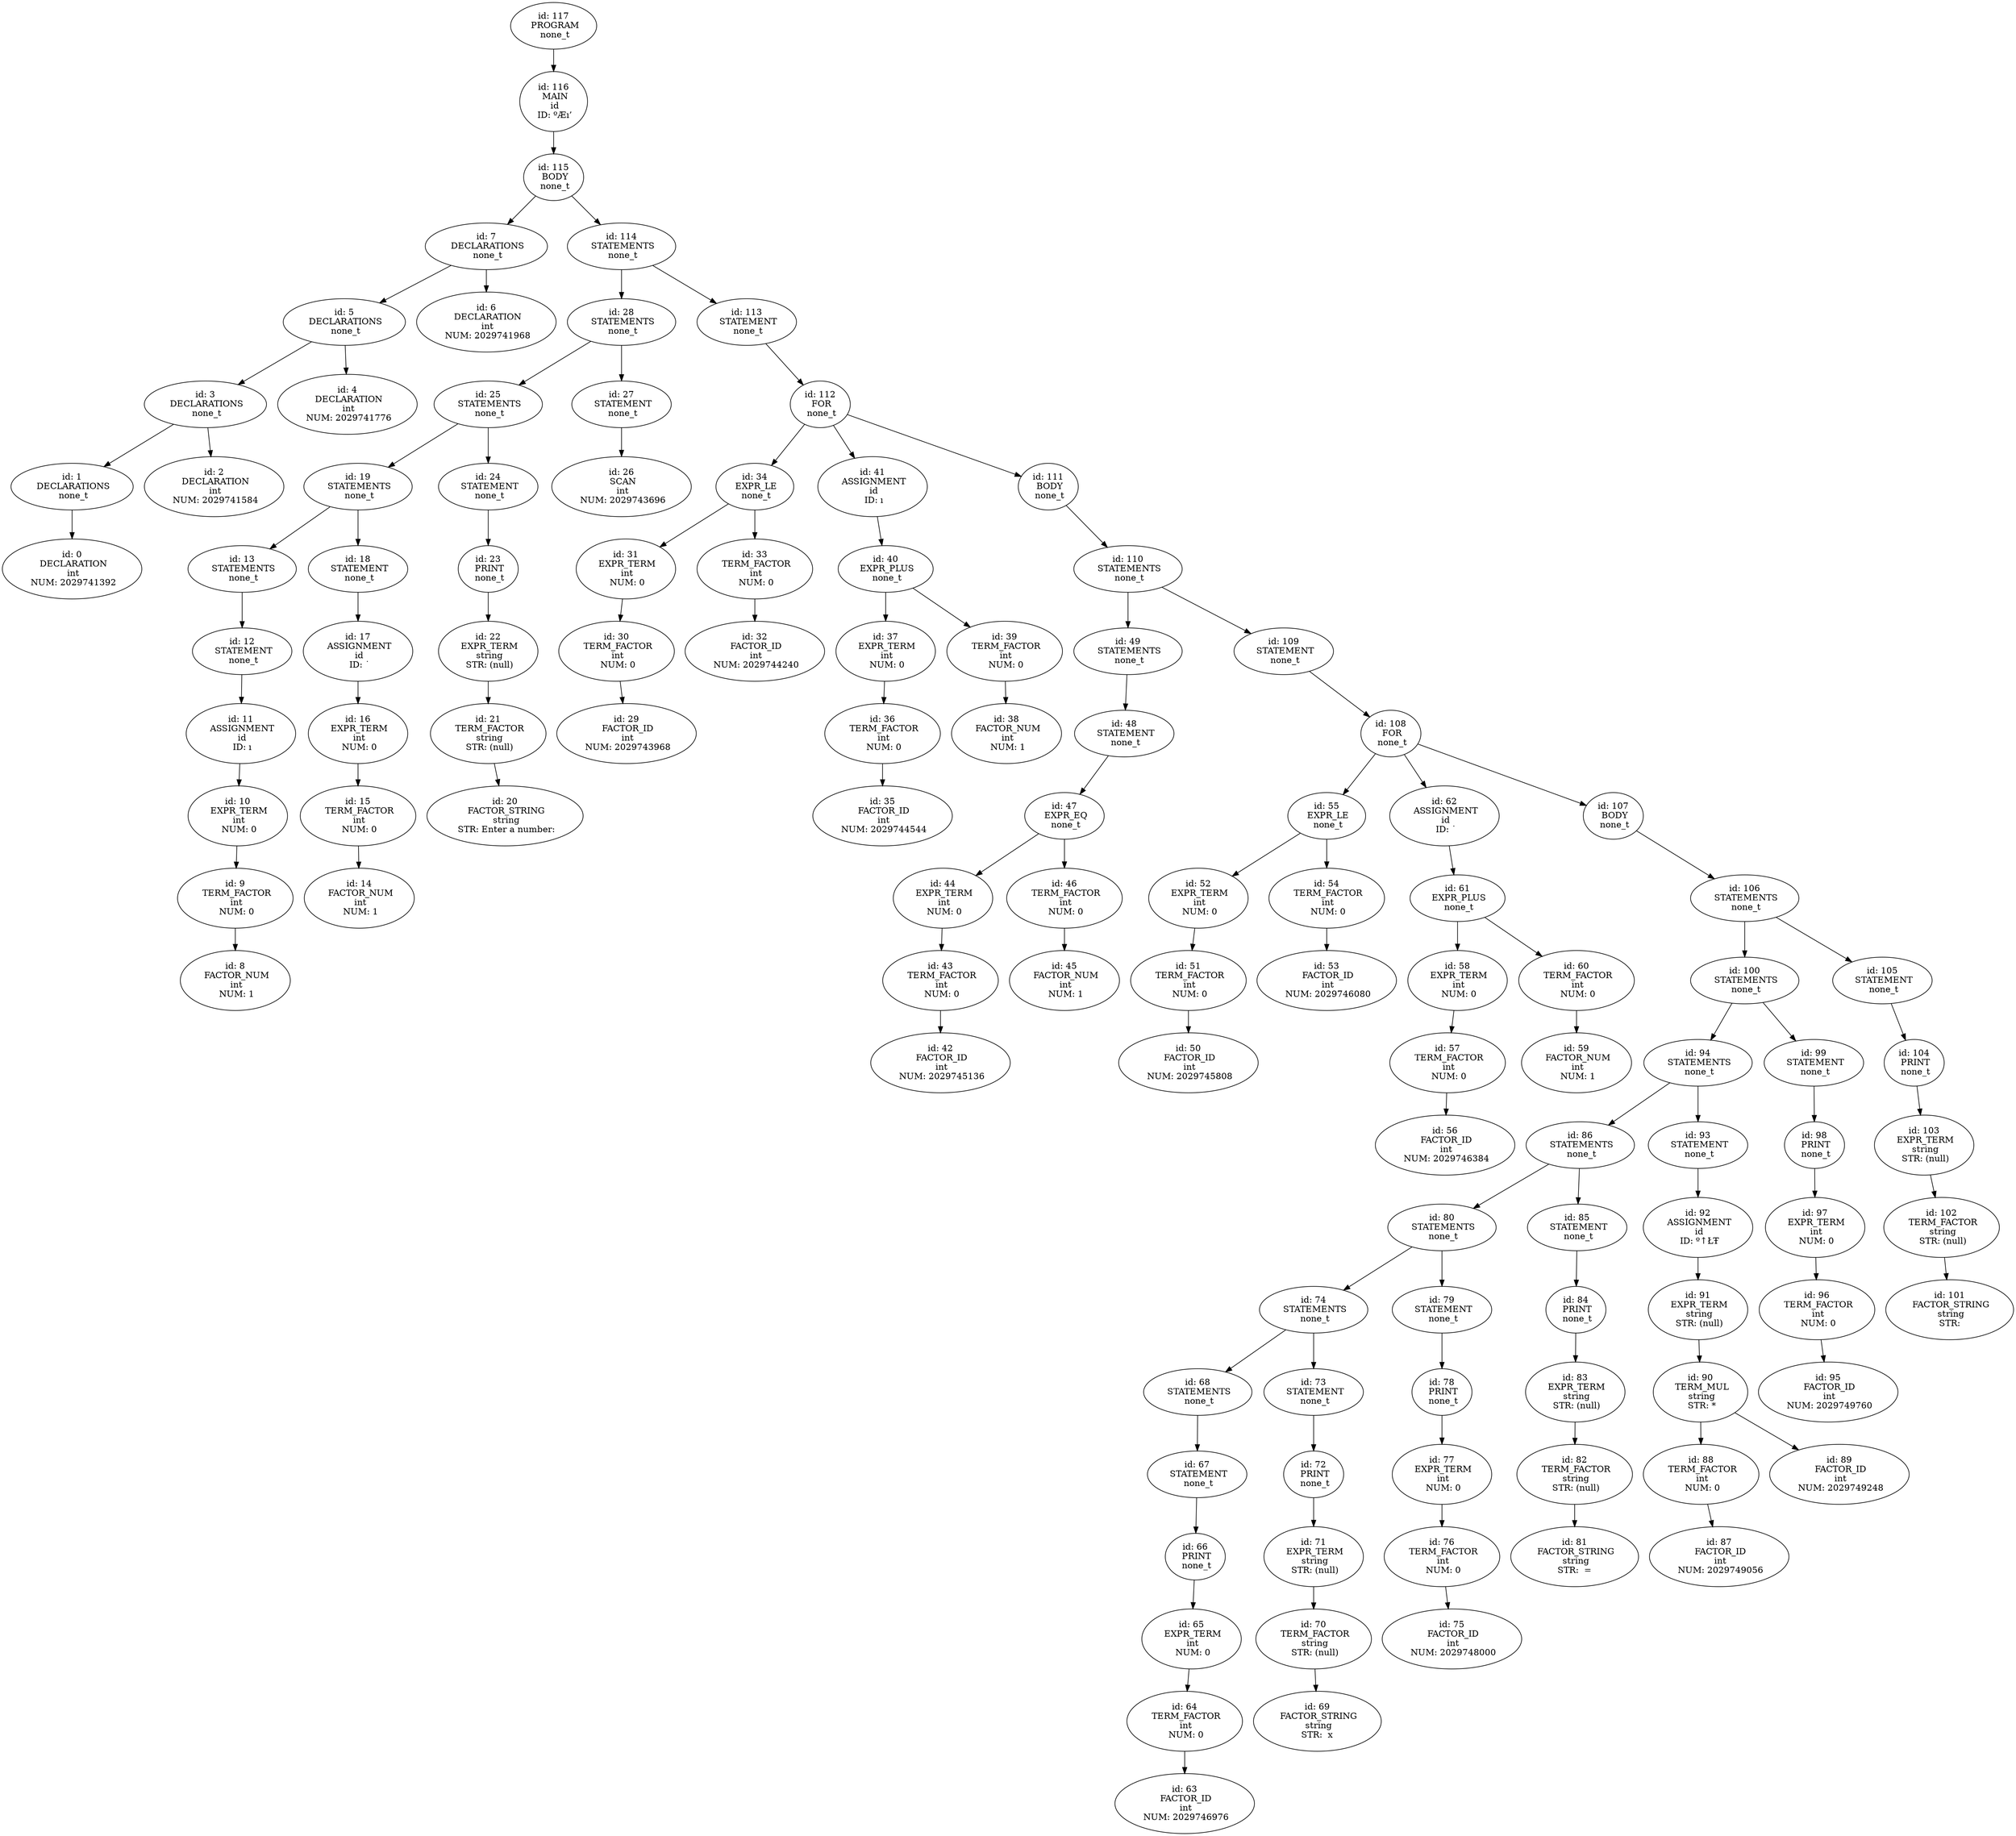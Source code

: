 digraph ast {
n117 [label="id: 117
 PROGRAM
 none_t"];
n117 -> n116;
n116 [label="id: 116
 MAIN
 id
 ID: ºÆı’"];
n116 -> n115;
n115 [label="id: 115
 BODY
 none_t"];
n115 -> n7;
n7 [label="id: 7
 DECLARATIONS
 none_t"];
n7 -> n5;
n5 [label="id: 5
 DECLARATIONS
 none_t"];
n5 -> n3;
n3 [label="id: 3
 DECLARATIONS
 none_t"];
n3 -> n1;
n1 [label="id: 1
 DECLARATIONS
 none_t"];
n1 -> n0;
n0 [label="id: 0
 DECLARATION
 int
 NUM: 2029741392"];
n3 -> n2;
n2 [label="id: 2
 DECLARATION
 int
 NUM: 2029741584"];
n5 -> n4;
n4 [label="id: 4
 DECLARATION
 int
 NUM: 2029741776"];
n7 -> n6;
n6 [label="id: 6
 DECLARATION
 int
 NUM: 2029741968"];
n115 -> n114;
n114 [label="id: 114
 STATEMENTS
 none_t"];
n114 -> n28;
n28 [label="id: 28
 STATEMENTS
 none_t"];
n28 -> n25;
n25 [label="id: 25
 STATEMENTS
 none_t"];
n25 -> n19;
n19 [label="id: 19
 STATEMENTS
 none_t"];
n19 -> n13;
n13 [label="id: 13
 STATEMENTS
 none_t"];
n13 -> n12;
n12 [label="id: 12
 STATEMENT
 none_t"];
n12 -> n11;
n11 [label="id: 11
 ASSIGNMENT
 id
 ID: ı"];
n11 -> n10;
n10 [label="id: 10
 EXPR_TERM
 int
 NUM: 0"];
n10 -> n9;
n9 [label="id: 9
 TERM_FACTOR
 int
 NUM: 0"];
n9 -> n8;
n8 [label="id: 8
 FACTOR_NUM
 int
 NUM: 1"];
n19 -> n18;
n18 [label="id: 18
 STATEMENT
 none_t"];
n18 -> n17;
n17 [label="id: 17
 ASSIGNMENT
 id
 ID: ˙"];
n17 -> n16;
n16 [label="id: 16
 EXPR_TERM
 int
 NUM: 0"];
n16 -> n15;
n15 [label="id: 15
 TERM_FACTOR
 int
 NUM: 0"];
n15 -> n14;
n14 [label="id: 14
 FACTOR_NUM
 int
 NUM: 1"];
n25 -> n24;
n24 [label="id: 24
 STATEMENT
 none_t"];
n24 -> n23;
n23 [label="id: 23
 PRINT
 none_t"];
n23 -> n22;
n22 [label="id: 22
 EXPR_TERM
 string
 STR: (null)"];
n22 -> n21;
n21 [label="id: 21
 TERM_FACTOR
 string
 STR: (null)"];
n21 -> n20;
n20 [label="id: 20
 FACTOR_STRING
 string
 STR: Enter a number:
"];
n28 -> n27;
n27 [label="id: 27
 STATEMENT
 none_t"];
n27 -> n26;
n26 [label="id: 26
 SCAN
 int
 NUM: 2029743696"];
n114 -> n113;
n113 [label="id: 113
 STATEMENT
 none_t"];
n113 -> n112;
n112 [label="id: 112
 FOR
 none_t"];
n112 -> n34;
n34 [label="id: 34
 EXPR_LE
 none_t"];
n34 -> n31;
n31 [label="id: 31
 EXPR_TERM
 int
 NUM: 0"];
n31 -> n30;
n30 [label="id: 30
 TERM_FACTOR
 int
 NUM: 0"];
n30 -> n29;
n29 [label="id: 29
 FACTOR_ID
 int
 NUM: 2029743968"];
n34 -> n33;
n33 [label="id: 33
 TERM_FACTOR
 int
 NUM: 0"];
n33 -> n32;
n32 [label="id: 32
 FACTOR_ID
 int
 NUM: 2029744240"];
n112 -> n41;
n41 [label="id: 41
 ASSIGNMENT
 id
 ID: ı"];
n41 -> n40;
n40 [label="id: 40
 EXPR_PLUS
 none_t"];
n40 -> n37;
n37 [label="id: 37
 EXPR_TERM
 int
 NUM: 0"];
n37 -> n36;
n36 [label="id: 36
 TERM_FACTOR
 int
 NUM: 0"];
n36 -> n35;
n35 [label="id: 35
 FACTOR_ID
 int
 NUM: 2029744544"];
n40 -> n39;
n39 [label="id: 39
 TERM_FACTOR
 int
 NUM: 0"];
n39 -> n38;
n38 [label="id: 38
 FACTOR_NUM
 int
 NUM: 1"];
n112 -> n111;
n111 [label="id: 111
 BODY
 none_t"];
n111 -> n110;
n110 [label="id: 110
 STATEMENTS
 none_t"];
n110 -> n49;
n49 [label="id: 49
 STATEMENTS
 none_t"];
n49 -> n48;
n48 [label="id: 48
 STATEMENT
 none_t"];
n48 -> n47;
n47 [label="id: 47
 EXPR_EQ
 none_t"];
n47 -> n44;
n44 [label="id: 44
 EXPR_TERM
 int
 NUM: 0"];
n44 -> n43;
n43 [label="id: 43
 TERM_FACTOR
 int
 NUM: 0"];
n43 -> n42;
n42 [label="id: 42
 FACTOR_ID
 int
 NUM: 2029745136"];
n47 -> n46;
n46 [label="id: 46
 TERM_FACTOR
 int
 NUM: 0"];
n46 -> n45;
n45 [label="id: 45
 FACTOR_NUM
 int
 NUM: 1"];
n110 -> n109;
n109 [label="id: 109
 STATEMENT
 none_t"];
n109 -> n108;
n108 [label="id: 108
 FOR
 none_t"];
n108 -> n55;
n55 [label="id: 55
 EXPR_LE
 none_t"];
n55 -> n52;
n52 [label="id: 52
 EXPR_TERM
 int
 NUM: 0"];
n52 -> n51;
n51 [label="id: 51
 TERM_FACTOR
 int
 NUM: 0"];
n51 -> n50;
n50 [label="id: 50
 FACTOR_ID
 int
 NUM: 2029745808"];
n55 -> n54;
n54 [label="id: 54
 TERM_FACTOR
 int
 NUM: 0"];
n54 -> n53;
n53 [label="id: 53
 FACTOR_ID
 int
 NUM: 2029746080"];
n108 -> n62;
n62 [label="id: 62
 ASSIGNMENT
 id
 ID: ˙"];
n62 -> n61;
n61 [label="id: 61
 EXPR_PLUS
 none_t"];
n61 -> n58;
n58 [label="id: 58
 EXPR_TERM
 int
 NUM: 0"];
n58 -> n57;
n57 [label="id: 57
 TERM_FACTOR
 int
 NUM: 0"];
n57 -> n56;
n56 [label="id: 56
 FACTOR_ID
 int
 NUM: 2029746384"];
n61 -> n60;
n60 [label="id: 60
 TERM_FACTOR
 int
 NUM: 0"];
n60 -> n59;
n59 [label="id: 59
 FACTOR_NUM
 int
 NUM: 1"];
n108 -> n107;
n107 [label="id: 107
 BODY
 none_t"];
n107 -> n106;
n106 [label="id: 106
 STATEMENTS
 none_t"];
n106 -> n100;
n100 [label="id: 100
 STATEMENTS
 none_t"];
n100 -> n94;
n94 [label="id: 94
 STATEMENTS
 none_t"];
n94 -> n86;
n86 [label="id: 86
 STATEMENTS
 none_t"];
n86 -> n80;
n80 [label="id: 80
 STATEMENTS
 none_t"];
n80 -> n74;
n74 [label="id: 74
 STATEMENTS
 none_t"];
n74 -> n68;
n68 [label="id: 68
 STATEMENTS
 none_t"];
n68 -> n67;
n67 [label="id: 67
 STATEMENT
 none_t"];
n67 -> n66;
n66 [label="id: 66
 PRINT
 none_t"];
n66 -> n65;
n65 [label="id: 65
 EXPR_TERM
 int
 NUM: 0"];
n65 -> n64;
n64 [label="id: 64
 TERM_FACTOR
 int
 NUM: 0"];
n64 -> n63;
n63 [label="id: 63
 FACTOR_ID
 int
 NUM: 2029746976"];
n74 -> n73;
n73 [label="id: 73
 STATEMENT
 none_t"];
n73 -> n72;
n72 [label="id: 72
 PRINT
 none_t"];
n72 -> n71;
n71 [label="id: 71
 EXPR_TERM
 string
 STR: (null)"];
n71 -> n70;
n70 [label="id: 70
 TERM_FACTOR
 string
 STR: (null)"];
n70 -> n69;
n69 [label="id: 69
 FACTOR_STRING
 string
 STR:  x "];
n80 -> n79;
n79 [label="id: 79
 STATEMENT
 none_t"];
n79 -> n78;
n78 [label="id: 78
 PRINT
 none_t"];
n78 -> n77;
n77 [label="id: 77
 EXPR_TERM
 int
 NUM: 0"];
n77 -> n76;
n76 [label="id: 76
 TERM_FACTOR
 int
 NUM: 0"];
n76 -> n75;
n75 [label="id: 75
 FACTOR_ID
 int
 NUM: 2029748000"];
n86 -> n85;
n85 [label="id: 85
 STATEMENT
 none_t"];
n85 -> n84;
n84 [label="id: 84
 PRINT
 none_t"];
n84 -> n83;
n83 [label="id: 83
 EXPR_TERM
 string
 STR: (null)"];
n83 -> n82;
n82 [label="id: 82
 TERM_FACTOR
 string
 STR: (null)"];
n82 -> n81;
n81 [label="id: 81
 FACTOR_STRING
 string
 STR:  = "];
n94 -> n93;
n93 [label="id: 93
 STATEMENT
 none_t"];
n93 -> n92;
n92 [label="id: 92
 ASSIGNMENT
 id
 ID: º↑ŁŦ"];
n92 -> n91;
n91 [label="id: 91
 EXPR_TERM
 string
 STR: (null)"];
n91 -> n90;
n90 [label="id: 90
 TERM_MUL
 string
 STR: *"];
n90 -> n88;
n88 [label="id: 88
 TERM_FACTOR
 int
 NUM: 0"];
n88 -> n87;
n87 [label="id: 87
 FACTOR_ID
 int
 NUM: 2029749056"];
n90 -> n89;
n89 [label="id: 89
 FACTOR_ID
 int
 NUM: 2029749248"];
n100 -> n99;
n99 [label="id: 99
 STATEMENT
 none_t"];
n99 -> n98;
n98 [label="id: 98
 PRINT
 none_t"];
n98 -> n97;
n97 [label="id: 97
 EXPR_TERM
 int
 NUM: 0"];
n97 -> n96;
n96 [label="id: 96
 TERM_FACTOR
 int
 NUM: 0"];
n96 -> n95;
n95 [label="id: 95
 FACTOR_ID
 int
 NUM: 2029749760"];
n106 -> n105;
n105 [label="id: 105
 STATEMENT
 none_t"];
n105 -> n104;
n104 [label="id: 104
 PRINT
 none_t"];
n104 -> n103;
n103 [label="id: 103
 EXPR_TERM
 string
 STR: (null)"];
n103 -> n102;
n102 [label="id: 102
 TERM_FACTOR
 string
 STR: (null)"];
n102 -> n101;
n101 [label="id: 101
 FACTOR_STRING
 string
 STR: 
"];
}
